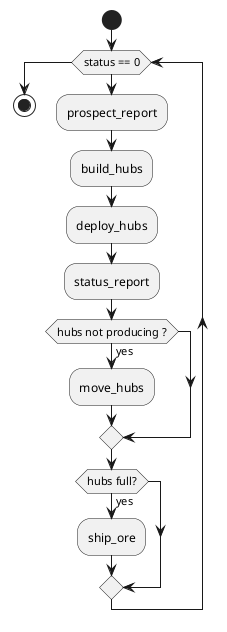 @startuml

start

while(status == 0)
  :prospect_report;
  :build_hubs;
  :deploy_hubs;
  :status_report;
  if (hubs not producing ?) then (yes)
     :move_hubs;
  endif
  if (hubs full?) then (yes)
     :ship_ore;
  endif
endwhile

stop

@endum

